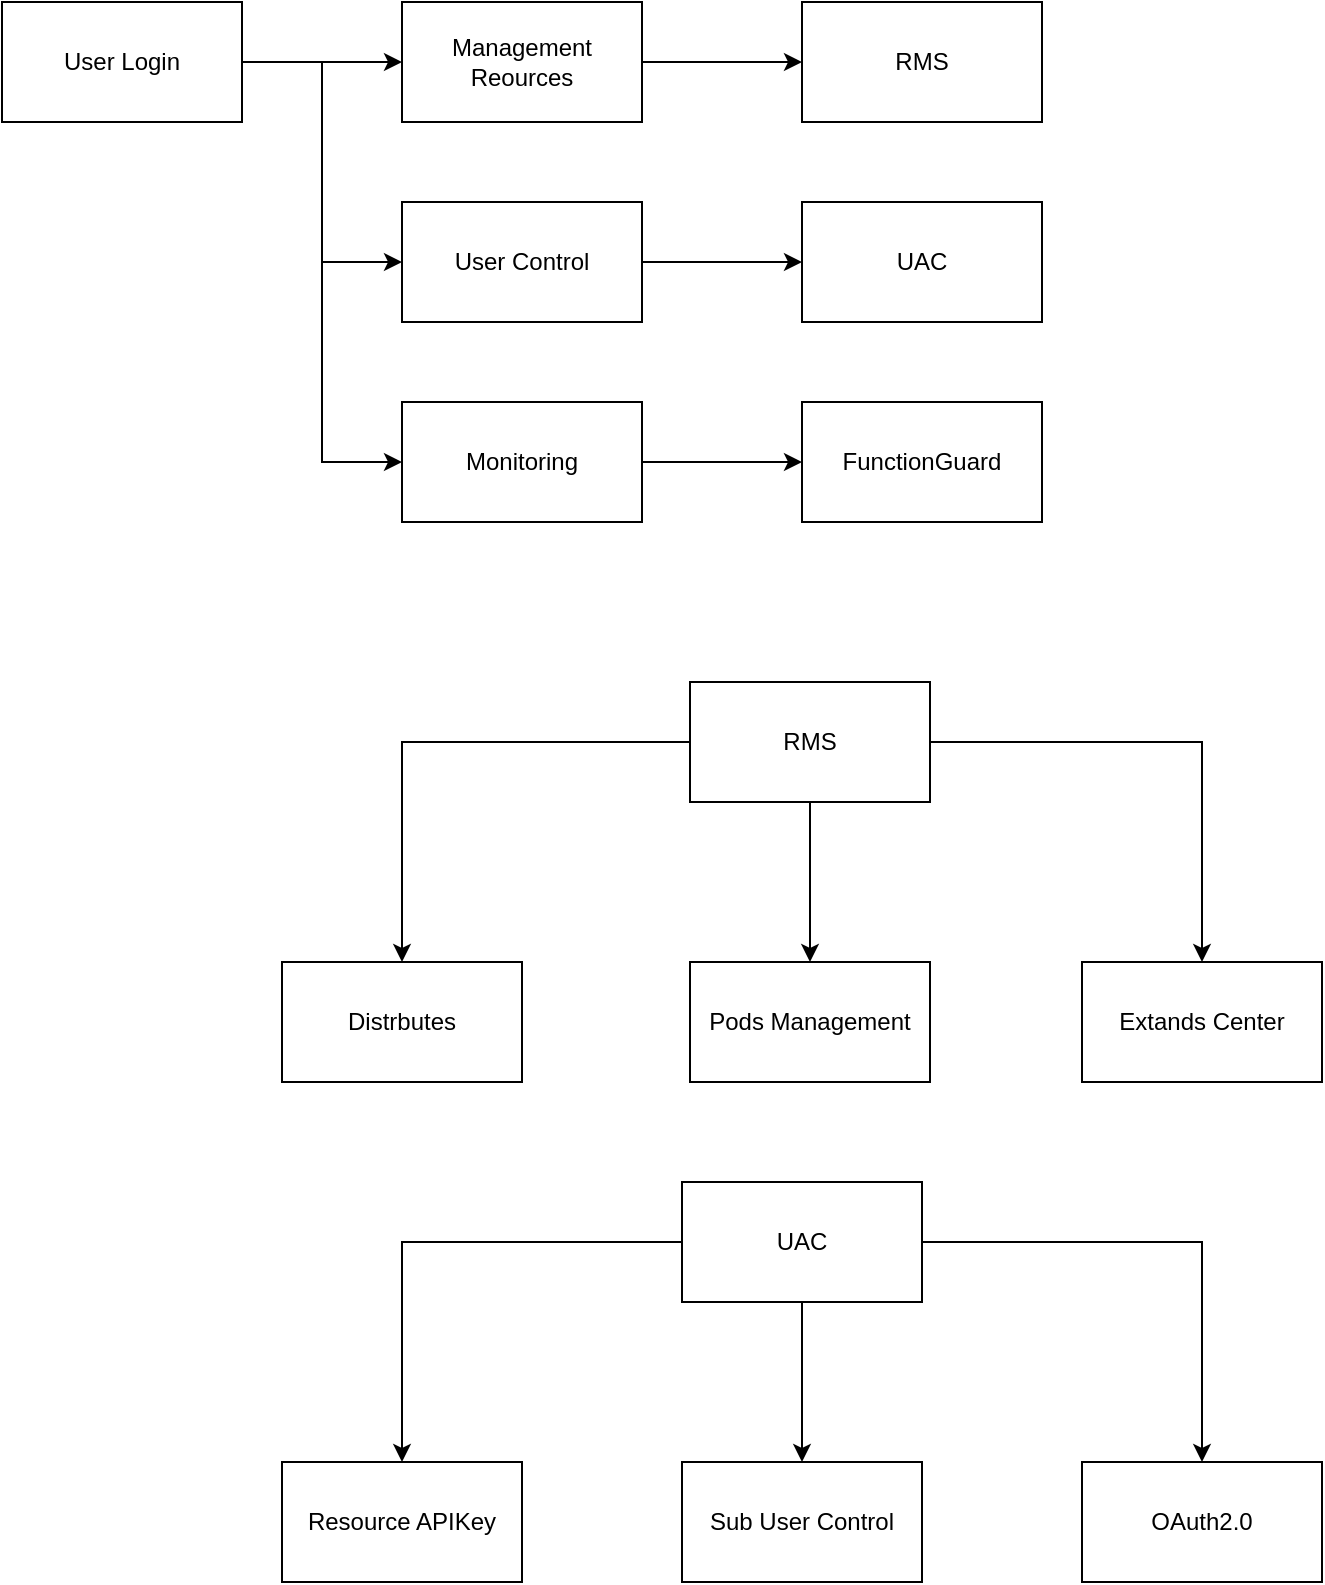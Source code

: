 <mxfile version="12.2.4" pages="1"><diagram id="79gxWcr9ogLX82xfp1uS" name="Page-1"><mxGraphModel dx="651" dy="432" grid="1" gridSize="10" guides="1" tooltips="1" connect="1" arrows="1" fold="1" page="1" pageScale="1" pageWidth="850" pageHeight="1100" math="0" shadow="0"><root><mxCell id="0"/><mxCell id="1" parent="0"/><mxCell id="4" value="" style="edgeStyle=orthogonalEdgeStyle;rounded=0;orthogonalLoop=1;jettySize=auto;html=1;" parent="1" source="2" target="3" edge="1"><mxGeometry relative="1" as="geometry"/></mxCell><mxCell id="8" style="edgeStyle=orthogonalEdgeStyle;rounded=0;orthogonalLoop=1;jettySize=auto;html=1;entryX=0;entryY=0.5;entryDx=0;entryDy=0;" parent="1" source="2" target="6" edge="1"><mxGeometry relative="1" as="geometry"/></mxCell><mxCell id="12" style="edgeStyle=orthogonalEdgeStyle;rounded=0;orthogonalLoop=1;jettySize=auto;html=1;entryX=0;entryY=0.5;entryDx=0;entryDy=0;" parent="1" source="2" target="11" edge="1"><mxGeometry relative="1" as="geometry"/></mxCell><mxCell id="2" value="User Login" style="rounded=0;whiteSpace=wrap;html=1;" parent="1" vertex="1"><mxGeometry x="20" y="20" width="120" height="60" as="geometry"/></mxCell><mxCell id="14" value="" style="edgeStyle=orthogonalEdgeStyle;rounded=0;orthogonalLoop=1;jettySize=auto;html=1;" parent="1" source="6" target="13" edge="1"><mxGeometry relative="1" as="geometry"/></mxCell><mxCell id="6" value="User Control" style="rounded=0;whiteSpace=wrap;html=1;" parent="1" vertex="1"><mxGeometry x="220" y="120" width="120" height="60" as="geometry"/></mxCell><mxCell id="13" value="UAC" style="rounded=0;whiteSpace=wrap;html=1;" parent="1" vertex="1"><mxGeometry x="420" y="120" width="120" height="60" as="geometry"/></mxCell><mxCell id="18" value="" style="edgeStyle=orthogonalEdgeStyle;rounded=0;orthogonalLoop=1;jettySize=auto;html=1;" parent="1" source="3" target="17" edge="1"><mxGeometry relative="1" as="geometry"/></mxCell><mxCell id="3" value="Management Reources" style="rounded=0;whiteSpace=wrap;html=1;" parent="1" vertex="1"><mxGeometry x="220" y="20" width="120" height="60" as="geometry"/></mxCell><mxCell id="17" value="RMS" style="rounded=0;whiteSpace=wrap;html=1;" parent="1" vertex="1"><mxGeometry x="420" y="20" width="120" height="60" as="geometry"/></mxCell><mxCell id="16" value="" style="edgeStyle=orthogonalEdgeStyle;rounded=0;orthogonalLoop=1;jettySize=auto;html=1;" parent="1" source="11" target="15" edge="1"><mxGeometry relative="1" as="geometry"/></mxCell><mxCell id="11" value="Monitoring" style="rounded=0;whiteSpace=wrap;html=1;" parent="1" vertex="1"><mxGeometry x="220" y="220" width="120" height="60" as="geometry"/></mxCell><mxCell id="15" value="FunctionGuard" style="rounded=0;whiteSpace=wrap;html=1;" parent="1" vertex="1"><mxGeometry x="420" y="220" width="120" height="60" as="geometry"/></mxCell><mxCell id="21" value="" style="edgeStyle=orthogonalEdgeStyle;rounded=0;orthogonalLoop=1;jettySize=auto;html=1;" parent="1" source="19" target="20" edge="1"><mxGeometry relative="1" as="geometry"/></mxCell><mxCell id="23" value="" style="edgeStyle=orthogonalEdgeStyle;rounded=0;orthogonalLoop=1;jettySize=auto;html=1;" parent="1" source="19" target="22" edge="1"><mxGeometry relative="1" as="geometry"/></mxCell><mxCell id="25" value="" style="edgeStyle=orthogonalEdgeStyle;rounded=0;orthogonalLoop=1;jettySize=auto;html=1;" parent="1" source="19" target="24" edge="1"><mxGeometry relative="1" as="geometry"/></mxCell><mxCell id="19" value="RMS" style="rounded=0;whiteSpace=wrap;html=1;" parent="1" vertex="1"><mxGeometry x="364" y="360" width="120" height="60" as="geometry"/></mxCell><mxCell id="24" value="Distrbutes" style="rounded=0;whiteSpace=wrap;html=1;" parent="1" vertex="1"><mxGeometry x="160" y="500" width="120" height="60" as="geometry"/></mxCell><mxCell id="22" value="Extands Center" style="rounded=0;whiteSpace=wrap;html=1;" parent="1" vertex="1"><mxGeometry x="560" y="500" width="120" height="60" as="geometry"/></mxCell><mxCell id="20" value="Pods Management" style="rounded=0;whiteSpace=wrap;html=1;" parent="1" vertex="1"><mxGeometry x="364" y="500" width="120" height="60" as="geometry"/></mxCell><mxCell id="28" value="" style="edgeStyle=orthogonalEdgeStyle;rounded=0;orthogonalLoop=1;jettySize=auto;html=1;" parent="1" source="26" target="27" edge="1"><mxGeometry relative="1" as="geometry"/></mxCell><mxCell id="30" value="" style="edgeStyle=orthogonalEdgeStyle;rounded=0;orthogonalLoop=1;jettySize=auto;html=1;" parent="1" source="26" target="29" edge="1"><mxGeometry relative="1" as="geometry"/></mxCell><mxCell id="32" value="" style="edgeStyle=orthogonalEdgeStyle;rounded=0;orthogonalLoop=1;jettySize=auto;html=1;" parent="1" source="26" target="31" edge="1"><mxGeometry relative="1" as="geometry"/></mxCell><mxCell id="26" value="UAC" style="rounded=0;whiteSpace=wrap;html=1;" parent="1" vertex="1"><mxGeometry x="360" y="610" width="120" height="60" as="geometry"/></mxCell><mxCell id="31" value="Resource APIKey" style="rounded=0;whiteSpace=wrap;html=1;" parent="1" vertex="1"><mxGeometry x="160" y="750" width="120" height="60" as="geometry"/></mxCell><mxCell id="29" value="OAuth2.0" style="rounded=0;whiteSpace=wrap;html=1;" parent="1" vertex="1"><mxGeometry x="560" y="750" width="120" height="60" as="geometry"/></mxCell><mxCell id="27" value="Sub User Control" style="rounded=0;whiteSpace=wrap;html=1;" parent="1" vertex="1"><mxGeometry x="360" y="750" width="120" height="60" as="geometry"/></mxCell></root></mxGraphModel></diagram></mxfile>
